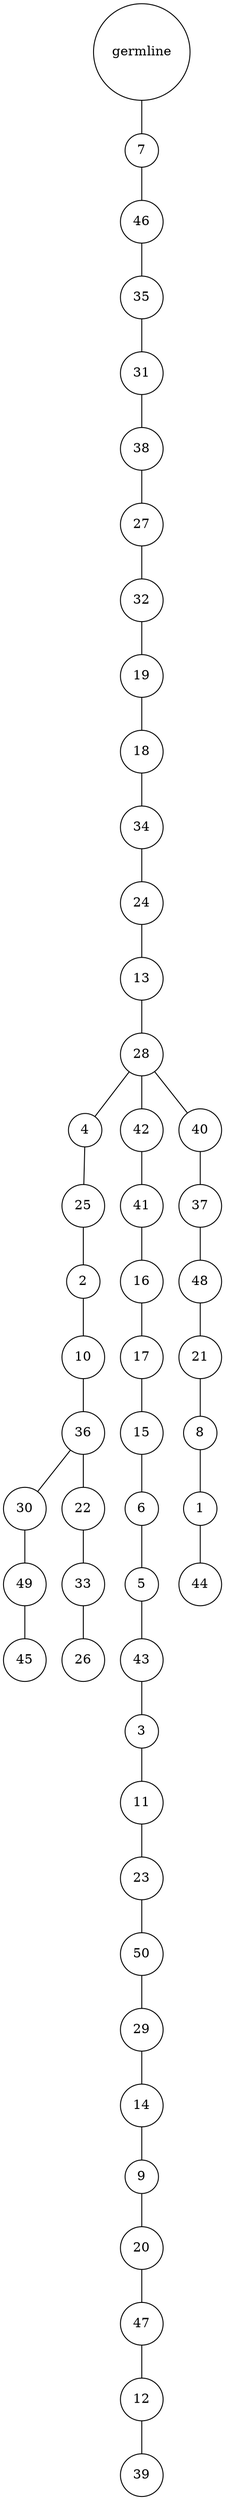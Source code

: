 graph {
	rankdir=UD;
	splines=line;
	node [shape=circle]
	"0x7fc6d9646c40" [label="germline"];
	"0x7fc6d9646c70" [label="7"];
	"0x7fc6d9646c40" -- "0x7fc6d9646c70" ;
	"0x7fc6d9646ca0" [label="46"];
	"0x7fc6d9646c70" -- "0x7fc6d9646ca0" ;
	"0x7fc6d9646cd0" [label="35"];
	"0x7fc6d9646ca0" -- "0x7fc6d9646cd0" ;
	"0x7fc6d9646d00" [label="31"];
	"0x7fc6d9646cd0" -- "0x7fc6d9646d00" ;
	"0x7fc6d9646d30" [label="38"];
	"0x7fc6d9646d00" -- "0x7fc6d9646d30" ;
	"0x7fc6d9646d60" [label="27"];
	"0x7fc6d9646d30" -- "0x7fc6d9646d60" ;
	"0x7fc6d9646d90" [label="32"];
	"0x7fc6d9646d60" -- "0x7fc6d9646d90" ;
	"0x7fc6d9646dc0" [label="19"];
	"0x7fc6d9646d90" -- "0x7fc6d9646dc0" ;
	"0x7fc6d9646df0" [label="18"];
	"0x7fc6d9646dc0" -- "0x7fc6d9646df0" ;
	"0x7fc6d9646e20" [label="34"];
	"0x7fc6d9646df0" -- "0x7fc6d9646e20" ;
	"0x7fc6d9646e50" [label="24"];
	"0x7fc6d9646e20" -- "0x7fc6d9646e50" ;
	"0x7fc6d9646e80" [label="13"];
	"0x7fc6d9646e50" -- "0x7fc6d9646e80" ;
	"0x7fc6d9646eb0" [label="28"];
	"0x7fc6d9646e80" -- "0x7fc6d9646eb0" ;
	"0x7fc6d9646ee0" [label="4"];
	"0x7fc6d9646eb0" -- "0x7fc6d9646ee0" ;
	"0x7fc6d9646f10" [label="25"];
	"0x7fc6d9646ee0" -- "0x7fc6d9646f10" ;
	"0x7fc6d9646f40" [label="2"];
	"0x7fc6d9646f10" -- "0x7fc6d9646f40" ;
	"0x7fc6d9646f70" [label="10"];
	"0x7fc6d9646f40" -- "0x7fc6d9646f70" ;
	"0x7fc6d9646fa0" [label="36"];
	"0x7fc6d9646f70" -- "0x7fc6d9646fa0" ;
	"0x7fc6d9646fd0" [label="30"];
	"0x7fc6d9646fa0" -- "0x7fc6d9646fd0" ;
	"0x7fc6d9657040" [label="49"];
	"0x7fc6d9646fd0" -- "0x7fc6d9657040" ;
	"0x7fc6d9657070" [label="45"];
	"0x7fc6d9657040" -- "0x7fc6d9657070" ;
	"0x7fc6d96570a0" [label="22"];
	"0x7fc6d9646fa0" -- "0x7fc6d96570a0" ;
	"0x7fc6d96570d0" [label="33"];
	"0x7fc6d96570a0" -- "0x7fc6d96570d0" ;
	"0x7fc6d9657100" [label="26"];
	"0x7fc6d96570d0" -- "0x7fc6d9657100" ;
	"0x7fc6d9657130" [label="42"];
	"0x7fc6d9646eb0" -- "0x7fc6d9657130" ;
	"0x7fc6d9657160" [label="41"];
	"0x7fc6d9657130" -- "0x7fc6d9657160" ;
	"0x7fc6d9657190" [label="16"];
	"0x7fc6d9657160" -- "0x7fc6d9657190" ;
	"0x7fc6d96571c0" [label="17"];
	"0x7fc6d9657190" -- "0x7fc6d96571c0" ;
	"0x7fc6d96571f0" [label="15"];
	"0x7fc6d96571c0" -- "0x7fc6d96571f0" ;
	"0x7fc6d9657220" [label="6"];
	"0x7fc6d96571f0" -- "0x7fc6d9657220" ;
	"0x7fc6d9657250" [label="5"];
	"0x7fc6d9657220" -- "0x7fc6d9657250" ;
	"0x7fc6d9657280" [label="43"];
	"0x7fc6d9657250" -- "0x7fc6d9657280" ;
	"0x7fc6d96572b0" [label="3"];
	"0x7fc6d9657280" -- "0x7fc6d96572b0" ;
	"0x7fc6d96572e0" [label="11"];
	"0x7fc6d96572b0" -- "0x7fc6d96572e0" ;
	"0x7fc6d9657310" [label="23"];
	"0x7fc6d96572e0" -- "0x7fc6d9657310" ;
	"0x7fc6d9657340" [label="50"];
	"0x7fc6d9657310" -- "0x7fc6d9657340" ;
	"0x7fc6d9657370" [label="29"];
	"0x7fc6d9657340" -- "0x7fc6d9657370" ;
	"0x7fc6d96573a0" [label="14"];
	"0x7fc6d9657370" -- "0x7fc6d96573a0" ;
	"0x7fc6d96573d0" [label="9"];
	"0x7fc6d96573a0" -- "0x7fc6d96573d0" ;
	"0x7fc6d9657400" [label="20"];
	"0x7fc6d96573d0" -- "0x7fc6d9657400" ;
	"0x7fc6d9657430" [label="47"];
	"0x7fc6d9657400" -- "0x7fc6d9657430" ;
	"0x7fc6d9657460" [label="12"];
	"0x7fc6d9657430" -- "0x7fc6d9657460" ;
	"0x7fc6d9657490" [label="39"];
	"0x7fc6d9657460" -- "0x7fc6d9657490" ;
	"0x7fc6d96574c0" [label="40"];
	"0x7fc6d9646eb0" -- "0x7fc6d96574c0" ;
	"0x7fc6d96574f0" [label="37"];
	"0x7fc6d96574c0" -- "0x7fc6d96574f0" ;
	"0x7fc6d9657520" [label="48"];
	"0x7fc6d96574f0" -- "0x7fc6d9657520" ;
	"0x7fc6d9657550" [label="21"];
	"0x7fc6d9657520" -- "0x7fc6d9657550" ;
	"0x7fc6d9657580" [label="8"];
	"0x7fc6d9657550" -- "0x7fc6d9657580" ;
	"0x7fc6d96575b0" [label="1"];
	"0x7fc6d9657580" -- "0x7fc6d96575b0" ;
	"0x7fc6d96575e0" [label="44"];
	"0x7fc6d96575b0" -- "0x7fc6d96575e0" ;
}
